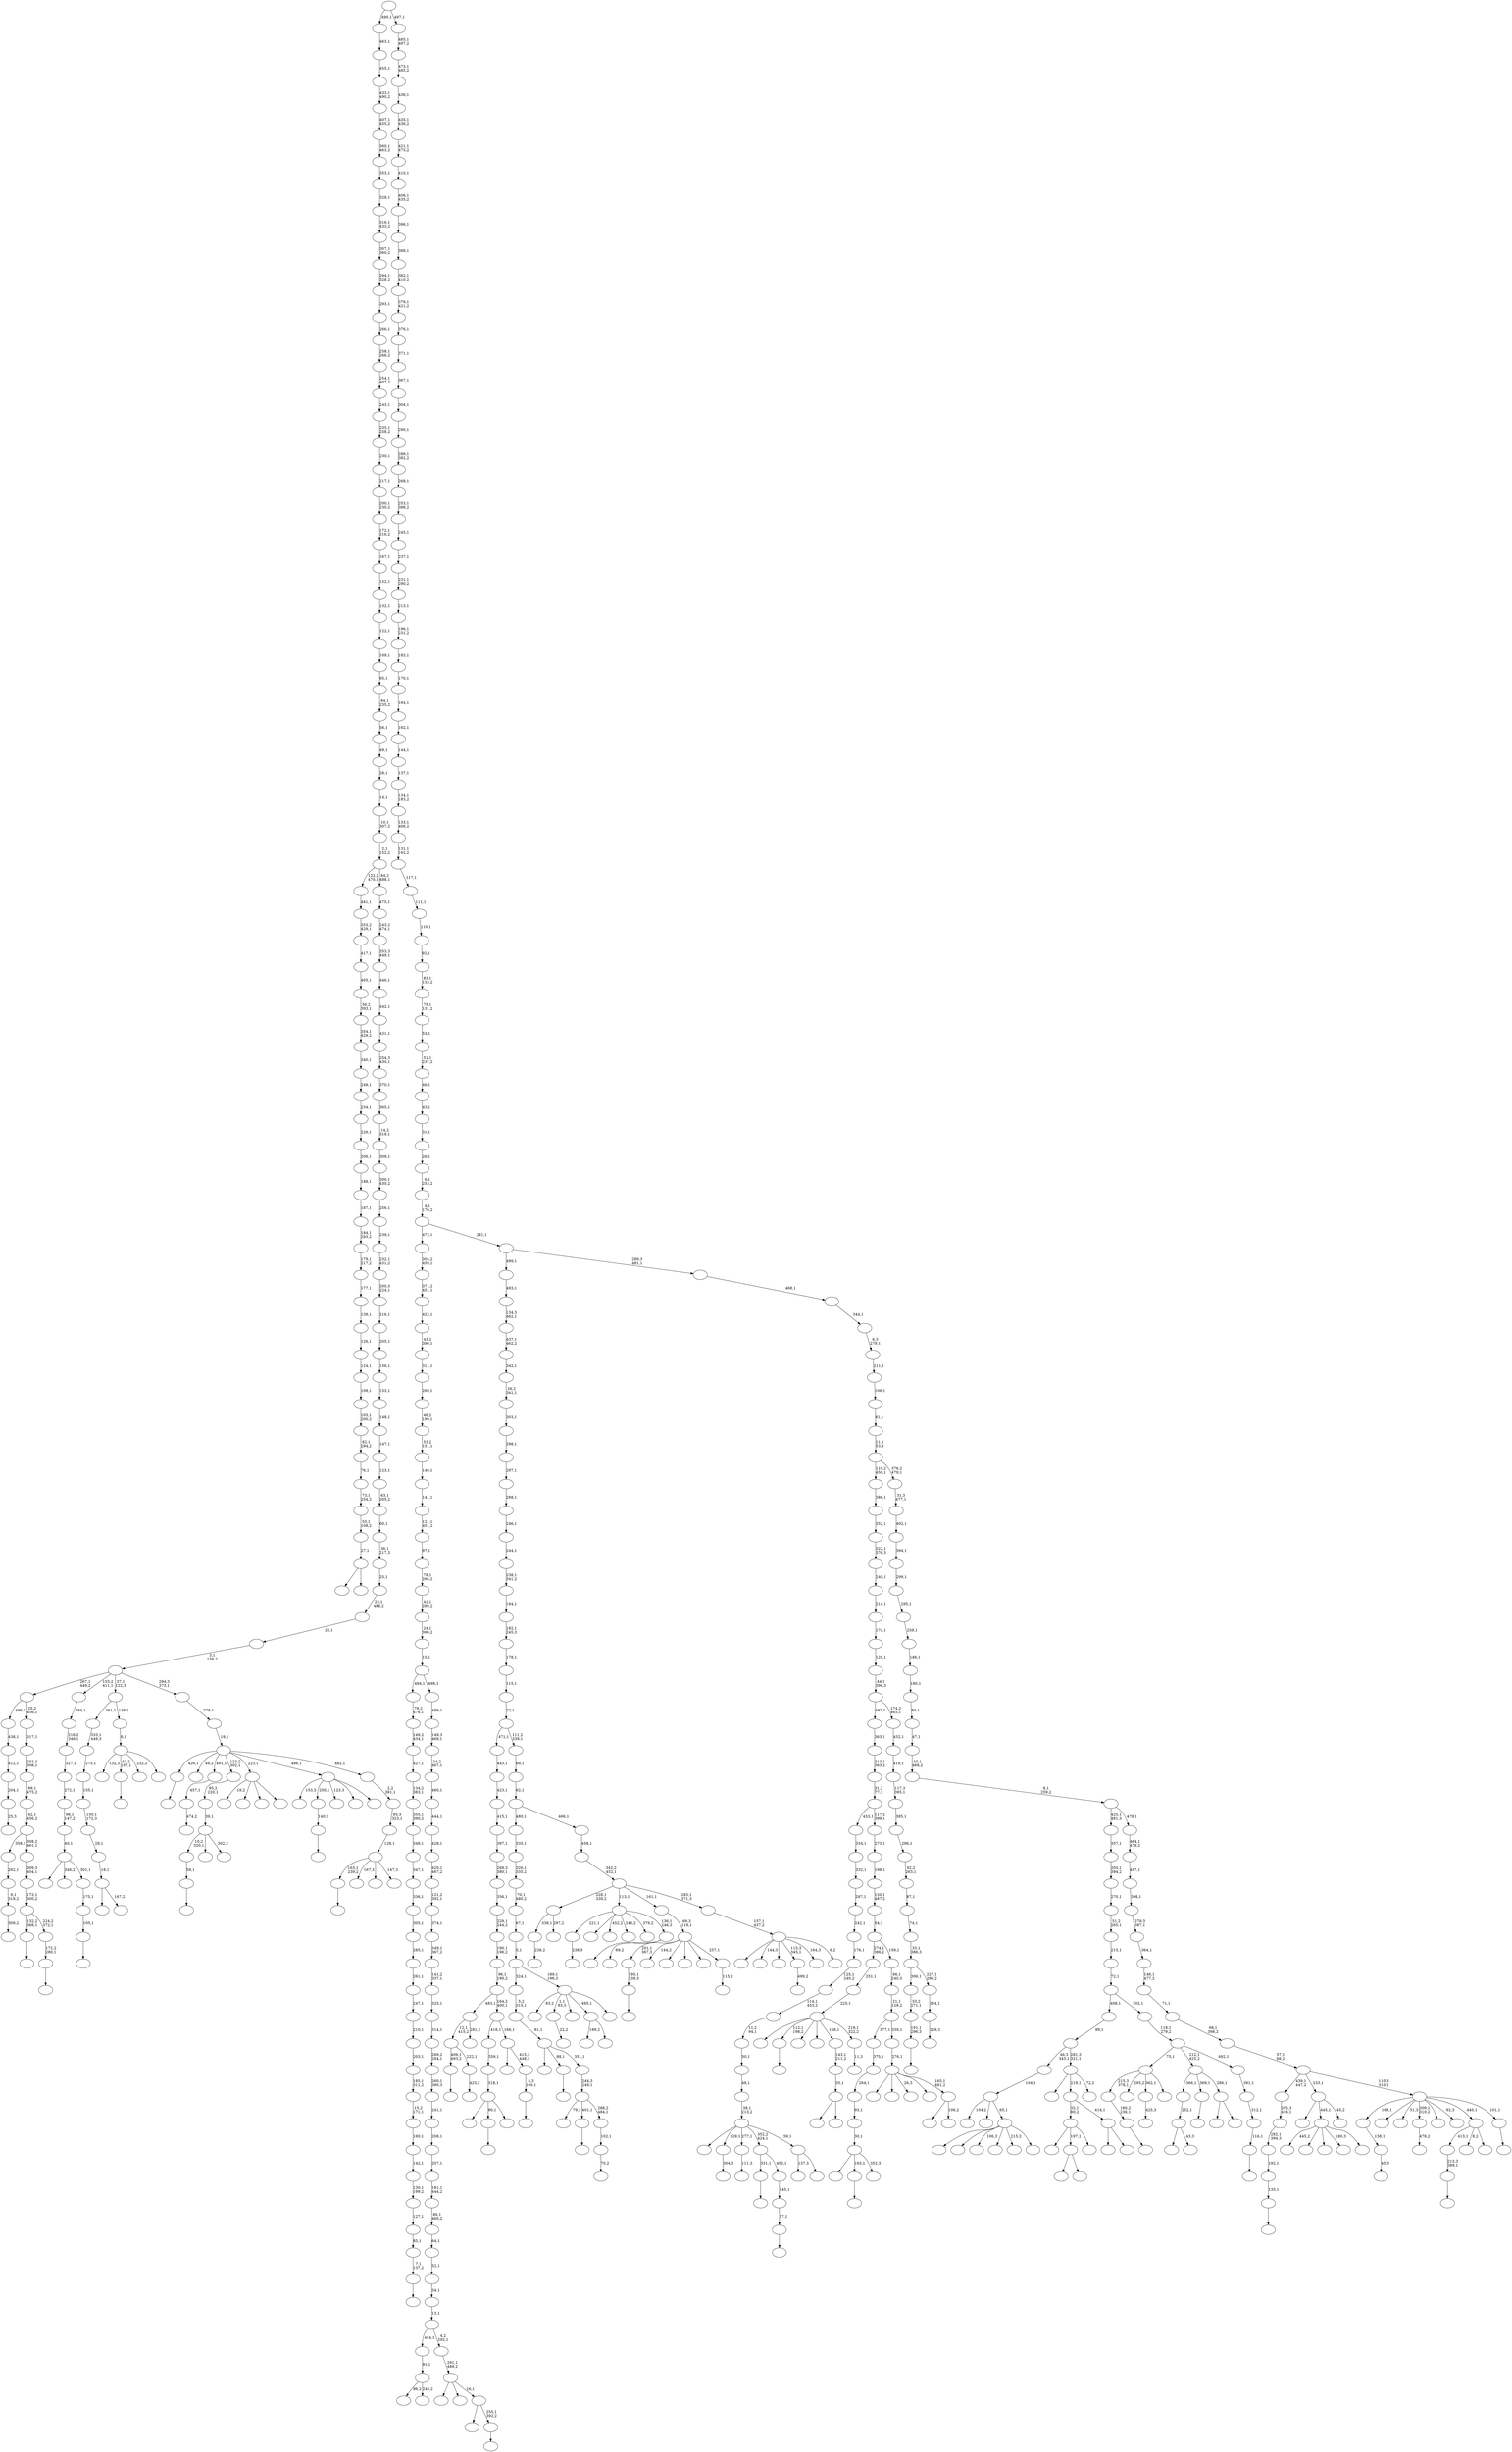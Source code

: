 digraph T {
	650 [label=""]
	649 [label=""]
	648 [label=""]
	647 [label=""]
	646 [label=""]
	645 [label=""]
	644 [label=""]
	643 [label=""]
	642 [label=""]
	641 [label=""]
	640 [label=""]
	639 [label=""]
	638 [label=""]
	637 [label=""]
	636 [label=""]
	635 [label=""]
	634 [label=""]
	633 [label=""]
	632 [label=""]
	631 [label=""]
	630 [label=""]
	629 [label=""]
	628 [label=""]
	627 [label=""]
	626 [label=""]
	625 [label=""]
	624 [label=""]
	623 [label=""]
	622 [label=""]
	621 [label=""]
	620 [label=""]
	619 [label=""]
	618 [label=""]
	617 [label=""]
	616 [label=""]
	615 [label=""]
	614 [label=""]
	613 [label=""]
	612 [label=""]
	611 [label=""]
	610 [label=""]
	609 [label=""]
	608 [label=""]
	607 [label=""]
	606 [label=""]
	605 [label=""]
	604 [label=""]
	603 [label=""]
	602 [label=""]
	601 [label=""]
	600 [label=""]
	599 [label=""]
	598 [label=""]
	597 [label=""]
	596 [label=""]
	595 [label=""]
	594 [label=""]
	593 [label=""]
	592 [label=""]
	591 [label=""]
	590 [label=""]
	589 [label=""]
	588 [label=""]
	587 [label=""]
	586 [label=""]
	585 [label=""]
	584 [label=""]
	583 [label=""]
	582 [label=""]
	581 [label=""]
	580 [label=""]
	579 [label=""]
	578 [label=""]
	577 [label=""]
	576 [label=""]
	575 [label=""]
	574 [label=""]
	573 [label=""]
	572 [label=""]
	571 [label=""]
	570 [label=""]
	569 [label=""]
	568 [label=""]
	567 [label=""]
	566 [label=""]
	565 [label=""]
	564 [label=""]
	563 [label=""]
	562 [label=""]
	561 [label=""]
	560 [label=""]
	559 [label=""]
	558 [label=""]
	557 [label=""]
	556 [label=""]
	555 [label=""]
	554 [label=""]
	553 [label=""]
	552 [label=""]
	551 [label=""]
	550 [label=""]
	549 [label=""]
	548 [label=""]
	547 [label=""]
	546 [label=""]
	545 [label=""]
	544 [label=""]
	543 [label=""]
	542 [label=""]
	541 [label=""]
	540 [label=""]
	539 [label=""]
	538 [label=""]
	537 [label=""]
	536 [label=""]
	535 [label=""]
	534 [label=""]
	533 [label=""]
	532 [label=""]
	531 [label=""]
	530 [label=""]
	529 [label=""]
	528 [label=""]
	527 [label=""]
	526 [label=""]
	525 [label=""]
	524 [label=""]
	523 [label=""]
	522 [label=""]
	521 [label=""]
	520 [label=""]
	519 [label=""]
	518 [label=""]
	517 [label=""]
	516 [label=""]
	515 [label=""]
	514 [label=""]
	513 [label=""]
	512 [label=""]
	511 [label=""]
	510 [label=""]
	509 [label=""]
	508 [label=""]
	507 [label=""]
	506 [label=""]
	505 [label=""]
	504 [label=""]
	503 [label=""]
	502 [label=""]
	501 [label=""]
	500 [label=""]
	499 [label=""]
	498 [label=""]
	497 [label=""]
	496 [label=""]
	495 [label=""]
	494 [label=""]
	493 [label=""]
	492 [label=""]
	491 [label=""]
	490 [label=""]
	489 [label=""]
	488 [label=""]
	487 [label=""]
	486 [label=""]
	485 [label=""]
	484 [label=""]
	483 [label=""]
	482 [label=""]
	481 [label=""]
	480 [label=""]
	479 [label=""]
	478 [label=""]
	477 [label=""]
	476 [label=""]
	475 [label=""]
	474 [label=""]
	473 [label=""]
	472 [label=""]
	471 [label=""]
	470 [label=""]
	469 [label=""]
	468 [label=""]
	467 [label=""]
	466 [label=""]
	465 [label=""]
	464 [label=""]
	463 [label=""]
	462 [label=""]
	461 [label=""]
	460 [label=""]
	459 [label=""]
	458 [label=""]
	457 [label=""]
	456 [label=""]
	455 [label=""]
	454 [label=""]
	453 [label=""]
	452 [label=""]
	451 [label=""]
	450 [label=""]
	449 [label=""]
	448 [label=""]
	447 [label=""]
	446 [label=""]
	445 [label=""]
	444 [label=""]
	443 [label=""]
	442 [label=""]
	441 [label=""]
	440 [label=""]
	439 [label=""]
	438 [label=""]
	437 [label=""]
	436 [label=""]
	435 [label=""]
	434 [label=""]
	433 [label=""]
	432 [label=""]
	431 [label=""]
	430 [label=""]
	429 [label=""]
	428 [label=""]
	427 [label=""]
	426 [label=""]
	425 [label=""]
	424 [label=""]
	423 [label=""]
	422 [label=""]
	421 [label=""]
	420 [label=""]
	419 [label=""]
	418 [label=""]
	417 [label=""]
	416 [label=""]
	415 [label=""]
	414 [label=""]
	413 [label=""]
	412 [label=""]
	411 [label=""]
	410 [label=""]
	409 [label=""]
	408 [label=""]
	407 [label=""]
	406 [label=""]
	405 [label=""]
	404 [label=""]
	403 [label=""]
	402 [label=""]
	401 [label=""]
	400 [label=""]
	399 [label=""]
	398 [label=""]
	397 [label=""]
	396 [label=""]
	395 [label=""]
	394 [label=""]
	393 [label=""]
	392 [label=""]
	391 [label=""]
	390 [label=""]
	389 [label=""]
	388 [label=""]
	387 [label=""]
	386 [label=""]
	385 [label=""]
	384 [label=""]
	383 [label=""]
	382 [label=""]
	381 [label=""]
	380 [label=""]
	379 [label=""]
	378 [label=""]
	377 [label=""]
	376 [label=""]
	375 [label=""]
	374 [label=""]
	373 [label=""]
	372 [label=""]
	371 [label=""]
	370 [label=""]
	369 [label=""]
	368 [label=""]
	367 [label=""]
	366 [label=""]
	365 [label=""]
	364 [label=""]
	363 [label=""]
	362 [label=""]
	361 [label=""]
	360 [label=""]
	359 [label=""]
	358 [label=""]
	357 [label=""]
	356 [label=""]
	355 [label=""]
	354 [label=""]
	353 [label=""]
	352 [label=""]
	351 [label=""]
	350 [label=""]
	349 [label=""]
	348 [label=""]
	347 [label=""]
	346 [label=""]
	345 [label=""]
	344 [label=""]
	343 [label=""]
	342 [label=""]
	341 [label=""]
	340 [label=""]
	339 [label=""]
	338 [label=""]
	337 [label=""]
	336 [label=""]
	335 [label=""]
	334 [label=""]
	333 [label=""]
	332 [label=""]
	331 [label=""]
	330 [label=""]
	329 [label=""]
	328 [label=""]
	327 [label=""]
	326 [label=""]
	325 [label=""]
	324 [label=""]
	323 [label=""]
	322 [label=""]
	321 [label=""]
	320 [label=""]
	319 [label=""]
	318 [label=""]
	317 [label=""]
	316 [label=""]
	315 [label=""]
	314 [label=""]
	313 [label=""]
	312 [label=""]
	311 [label=""]
	310 [label=""]
	309 [label=""]
	308 [label=""]
	307 [label=""]
	306 [label=""]
	305 [label=""]
	304 [label=""]
	303 [label=""]
	302 [label=""]
	301 [label=""]
	300 [label=""]
	299 [label=""]
	298 [label=""]
	297 [label=""]
	296 [label=""]
	295 [label=""]
	294 [label=""]
	293 [label=""]
	292 [label=""]
	291 [label=""]
	290 [label=""]
	289 [label=""]
	288 [label=""]
	287 [label=""]
	286 [label=""]
	285 [label=""]
	284 [label=""]
	283 [label=""]
	282 [label=""]
	281 [label=""]
	280 [label=""]
	279 [label=""]
	278 [label=""]
	277 [label=""]
	276 [label=""]
	275 [label=""]
	274 [label=""]
	273 [label=""]
	272 [label=""]
	271 [label=""]
	270 [label=""]
	269 [label=""]
	268 [label=""]
	267 [label=""]
	266 [label=""]
	265 [label=""]
	264 [label=""]
	263 [label=""]
	262 [label=""]
	261 [label=""]
	260 [label=""]
	259 [label=""]
	258 [label=""]
	257 [label=""]
	256 [label=""]
	255 [label=""]
	254 [label=""]
	253 [label=""]
	252 [label=""]
	251 [label=""]
	250 [label=""]
	249 [label=""]
	248 [label=""]
	247 [label=""]
	246 [label=""]
	245 [label=""]
	244 [label=""]
	243 [label=""]
	242 [label=""]
	241 [label=""]
	240 [label=""]
	239 [label=""]
	238 [label=""]
	237 [label=""]
	236 [label=""]
	235 [label=""]
	234 [label=""]
	233 [label=""]
	232 [label=""]
	231 [label=""]
	230 [label=""]
	229 [label=""]
	228 [label=""]
	227 [label=""]
	226 [label=""]
	225 [label=""]
	224 [label=""]
	223 [label=""]
	222 [label=""]
	221 [label=""]
	220 [label=""]
	219 [label=""]
	218 [label=""]
	217 [label=""]
	216 [label=""]
	215 [label=""]
	214 [label=""]
	213 [label=""]
	212 [label=""]
	211 [label=""]
	210 [label=""]
	209 [label=""]
	208 [label=""]
	207 [label=""]
	206 [label=""]
	205 [label=""]
	204 [label=""]
	203 [label=""]
	202 [label=""]
	201 [label=""]
	200 [label=""]
	199 [label=""]
	198 [label=""]
	197 [label=""]
	196 [label=""]
	195 [label=""]
	194 [label=""]
	193 [label=""]
	192 [label=""]
	191 [label=""]
	190 [label=""]
	189 [label=""]
	188 [label=""]
	187 [label=""]
	186 [label=""]
	185 [label=""]
	184 [label=""]
	183 [label=""]
	182 [label=""]
	181 [label=""]
	180 [label=""]
	179 [label=""]
	178 [label=""]
	177 [label=""]
	176 [label=""]
	175 [label=""]
	174 [label=""]
	173 [label=""]
	172 [label=""]
	171 [label=""]
	170 [label=""]
	169 [label=""]
	168 [label=""]
	167 [label=""]
	166 [label=""]
	165 [label=""]
	164 [label=""]
	163 [label=""]
	162 [label=""]
	161 [label=""]
	160 [label=""]
	159 [label=""]
	158 [label=""]
	157 [label=""]
	156 [label=""]
	155 [label=""]
	154 [label=""]
	153 [label=""]
	152 [label=""]
	151 [label=""]
	150 [label=""]
	149 [label=""]
	148 [label=""]
	147 [label=""]
	146 [label=""]
	145 [label=""]
	144 [label=""]
	143 [label=""]
	142 [label=""]
	141 [label=""]
	140 [label=""]
	139 [label=""]
	138 [label=""]
	137 [label=""]
	136 [label=""]
	135 [label=""]
	134 [label=""]
	133 [label=""]
	132 [label=""]
	131 [label=""]
	130 [label=""]
	129 [label=""]
	128 [label=""]
	127 [label=""]
	126 [label=""]
	125 [label=""]
	124 [label=""]
	123 [label=""]
	122 [label=""]
	121 [label=""]
	120 [label=""]
	119 [label=""]
	118 [label=""]
	117 [label=""]
	116 [label=""]
	115 [label=""]
	114 [label=""]
	113 [label=""]
	112 [label=""]
	111 [label=""]
	110 [label=""]
	109 [label=""]
	108 [label=""]
	107 [label=""]
	106 [label=""]
	105 [label=""]
	104 [label=""]
	103 [label=""]
	102 [label=""]
	101 [label=""]
	100 [label=""]
	99 [label=""]
	98 [label=""]
	97 [label=""]
	96 [label=""]
	95 [label=""]
	94 [label=""]
	93 [label=""]
	92 [label=""]
	91 [label=""]
	90 [label=""]
	89 [label=""]
	88 [label=""]
	87 [label=""]
	86 [label=""]
	85 [label=""]
	84 [label=""]
	83 [label=""]
	82 [label=""]
	81 [label=""]
	80 [label=""]
	79 [label=""]
	78 [label=""]
	77 [label=""]
	76 [label=""]
	75 [label=""]
	74 [label=""]
	73 [label=""]
	72 [label=""]
	71 [label=""]
	70 [label=""]
	69 [label=""]
	68 [label=""]
	67 [label=""]
	66 [label=""]
	65 [label=""]
	64 [label=""]
	63 [label=""]
	62 [label=""]
	61 [label=""]
	60 [label=""]
	59 [label=""]
	58 [label=""]
	57 [label=""]
	56 [label=""]
	55 [label=""]
	54 [label=""]
	53 [label=""]
	52 [label=""]
	51 [label=""]
	50 [label=""]
	49 [label=""]
	48 [label=""]
	47 [label=""]
	46 [label=""]
	45 [label=""]
	44 [label=""]
	43 [label=""]
	42 [label=""]
	41 [label=""]
	40 [label=""]
	39 [label=""]
	38 [label=""]
	37 [label=""]
	36 [label=""]
	35 [label=""]
	34 [label=""]
	33 [label=""]
	32 [label=""]
	31 [label=""]
	30 [label=""]
	29 [label=""]
	28 [label=""]
	27 [label=""]
	26 [label=""]
	25 [label=""]
	24 [label=""]
	23 [label=""]
	22 [label=""]
	21 [label=""]
	20 [label=""]
	19 [label=""]
	18 [label=""]
	17 [label=""]
	16 [label=""]
	15 [label=""]
	14 [label=""]
	13 [label=""]
	12 [label=""]
	11 [label=""]
	10 [label=""]
	9 [label=""]
	8 [label=""]
	7 [label=""]
	6 [label=""]
	5 [label=""]
	4 [label=""]
	3 [label=""]
	2 [label=""]
	1 [label=""]
	0 [label=""]
	646 -> 647 [label=""]
	644 -> 645 [label=""]
	643 -> 644 [label="213,3\n389,1"]
	641 -> 642 [label=""]
	637 -> 638 [label="238,3"]
	630 -> 631 [label="423,2"]
	629 -> 646 [label="409,1\n493,2"]
	629 -> 630 [label="222,1"]
	626 -> 627 [label="238,2"]
	619 -> 620 [label=""]
	618 -> 619 [label="191,1\n296,3"]
	617 -> 618 [label="33,2\n271,1"]
	614 -> 615 [label="22,2"]
	608 -> 621 [label="86,2"]
	608 -> 609 [label="245,2"]
	607 -> 608 [label="91,1"]
	599 -> 600 [label=""]
	595 -> 596 [label=""]
	594 -> 595 [label="58,1"]
	592 -> 593 [label="25,3"]
	591 -> 592 [label="204,1"]
	590 -> 591 [label="412,1"]
	589 -> 590 [label="438,1"]
	587 -> 588 [label=""]
	585 -> 605 [label=""]
	585 -> 587 [label="193,1"]
	585 -> 586 [label="352,3"]
	584 -> 585 [label="30,1"]
	583 -> 584 [label="93,1"]
	582 -> 583 [label="264,1"]
	581 -> 582 [label="375,1"]
	575 -> 576 [label="309,2"]
	574 -> 575 [label="9,1\n319,2"]
	573 -> 574 [label="262,1"]
	571 -> 572 [label=""]
	568 -> 569 [label=""]
	567 -> 568 [label="7,1\n137,2"]
	566 -> 567 [label="85,1"]
	565 -> 566 [label="127,1"]
	564 -> 565 [label="130,1\n199,2"]
	563 -> 564 [label="142,1"]
	562 -> 563 [label="160,1"]
	561 -> 562 [label="15,2\n171,1"]
	560 -> 561 [label="185,1\n311,2"]
	559 -> 560 [label="203,1"]
	558 -> 559 [label="210,1"]
	557 -> 558 [label="247,1"]
	556 -> 557 [label="261,1"]
	555 -> 556 [label="285,1"]
	554 -> 555 [label="305,1"]
	553 -> 554 [label="336,1"]
	552 -> 553 [label="347,1"]
	551 -> 552 [label="348,1"]
	550 -> 551 [label="355,1\n390,2"]
	549 -> 550 [label="134,2\n383,1"]
	548 -> 549 [label="427,1"]
	547 -> 548 [label="149,2\n434,1"]
	546 -> 547 [label="79,2\n476,1"]
	544 -> 632 [label="189,2"]
	544 -> 545 [label=""]
	541 -> 542 [label=""]
	539 -> 603 [label=""]
	539 -> 540 [label="43,3"]
	538 -> 539 [label="252,1"]
	534 -> 535 [label="45,3"]
	533 -> 534 [label="158,1"]
	531 -> 606 [label=""]
	531 -> 532 [label=""]
	530 -> 531 [label="27,1"]
	529 -> 530 [label="55,1\n108,2"]
	528 -> 529 [label="73,1\n254,2"]
	527 -> 528 [label="76,1"]
	526 -> 527 [label="82,1\n294,2"]
	525 -> 526 [label="103,1\n200,2"]
	524 -> 525 [label="108,1"]
	523 -> 524 [label="124,1"]
	522 -> 523 [label="126,1"]
	521 -> 522 [label="139,1"]
	520 -> 521 [label="177,1"]
	519 -> 520 [label="179,1\n217,2"]
	518 -> 519 [label="184,1\n293,2"]
	517 -> 518 [label="187,1"]
	516 -> 517 [label="188,1"]
	515 -> 516 [label="206,1"]
	514 -> 515 [label="226,1"]
	513 -> 514 [label="234,1"]
	512 -> 513 [label="248,1"]
	511 -> 512 [label="340,1"]
	510 -> 511 [label="354,1\n429,2"]
	509 -> 510 [label="56,2\n393,1"]
	508 -> 509 [label="405,1"]
	507 -> 508 [label="417,1"]
	506 -> 507 [label="353,2\n429,1"]
	505 -> 506 [label="441,1"]
	503 -> 504 [label=""]
	500 -> 501 [label=""]
	499 -> 500 [label="172,2\n280,1"]
	498 -> 541 [label="132,2\n368,1"]
	498 -> 499 [label="224,2\n372,1"]
	497 -> 498 [label="173,1\n300,2"]
	496 -> 497 [label="309,3\n404,1"]
	495 -> 573 [label="358,1"]
	495 -> 496 [label="308,2\n461,1"]
	494 -> 495 [label="42,1\n456,2"]
	493 -> 494 [label="99,1\n475,2"]
	492 -> 493 [label="293,3\n308,1"]
	491 -> 492 [label="317,1"]
	490 -> 589 [label="496,1"]
	490 -> 491 [label="25,2\n456,1"]
	488 -> 489 [label=""]
	486 -> 626 [label="338,1"]
	486 -> 487 [label="297,2"]
	483 -> 484 [label="70,2"]
	482 -> 483 [label="102,1"]
	481 -> 536 [label="79,3"]
	481 -> 488 [label="401,1"]
	481 -> 482 [label="288,2\n484,1"]
	480 -> 481 [label="244,3\n249,1"]
	479 -> 640 [label=""]
	479 -> 571 [label="88,1"]
	479 -> 480 [label="351,1"]
	478 -> 479 [label="81,1"]
	477 -> 478 [label="5,2\n315,1"]
	475 -> 476 [label=""]
	471 -> 472 [label=""]
	469 -> 470 [label="499,2"]
	460 -> 461 [label=""]
	459 -> 460 [label="195,1\n339,3"]
	457 -> 458 [label="478,2"]
	454 -> 455 [label="474,2"]
	453 -> 454 [label="457,1"]
	450 -> 451 [label=""]
	449 -> 450 [label="180,2\n236,1"]
	447 -> 448 [label=""]
	446 -> 447 [label="135,1"]
	445 -> 446 [label="192,1"]
	444 -> 445 [label="282,1\n394,3"]
	443 -> 444 [label="295,3\n416,1"]
	441 -> 442 [label="304,3"]
	439 -> 594 [label="10,2\n320,1"]
	439 -> 485 [label=""]
	439 -> 440 [label="302,2"]
	438 -> 439 [label="39,1"]
	437 -> 438 [label="95,2\n220,1"]
	435 -> 436 [label="111,3"]
	428 -> 623 [label=""]
	428 -> 429 [label=""]
	426 -> 427 [label=""]
	422 -> 423 [label=""]
	421 -> 422 [label="140,1"]
	419 -> 420 [label=""]
	418 -> 419 [label="17,1"]
	417 -> 418 [label="145,1"]
	416 -> 599 [label="331,1"]
	416 -> 417 [label="403,1"]
	414 -> 415 [label=""]
	411 -> 636 [label="445,2"]
	411 -> 634 [label=""]
	411 -> 633 [label=""]
	411 -> 577 [label="180,3"]
	411 -> 412 [label=""]
	409 -> 410 [label="425,3"]
	407 -> 408 [label=""]
	406 -> 434 [label=""]
	406 -> 407 [label="255,1\n392,2"]
	405 -> 466 [label=""]
	405 -> 413 [label=""]
	405 -> 406 [label="16,1"]
	404 -> 405 [label="291,1\n489,2"]
	403 -> 607 [label="454,1"]
	403 -> 404 [label="4,2\n292,1"]
	402 -> 403 [label="13,1"]
	401 -> 402 [label="34,1"]
	400 -> 401 [label="52,1"]
	399 -> 400 [label="64,1"]
	398 -> 399 [label="86,1\n460,2"]
	397 -> 398 [label="181,1\n444,2"]
	396 -> 397 [label="207,1"]
	395 -> 396 [label="208,1"]
	394 -> 395 [label="241,1"]
	393 -> 394 [label="260,1\n390,3"]
	392 -> 393 [label="269,2\n284,1"]
	391 -> 392 [label="314,1"]
	390 -> 391 [label="325,1"]
	389 -> 390 [label="141,2\n337,1"]
	388 -> 389 [label="349,1\n367,2"]
	387 -> 388 [label="374,1"]
	386 -> 387 [label="121,2\n392,1"]
	385 -> 386 [label="420,1\n467,2"]
	384 -> 385 [label="428,1"]
	383 -> 384 [label="444,1"]
	382 -> 383 [label="460,1"]
	381 -> 382 [label="24,2\n467,1"]
	380 -> 381 [label="149,3\n469,1"]
	379 -> 380 [label="489,1"]
	378 -> 546 [label="494,1"]
	378 -> 379 [label="498,1"]
	377 -> 378 [label="15,1"]
	376 -> 377 [label="24,1\n396,2"]
	375 -> 376 [label="41,1\n289,2"]
	374 -> 375 [label="78,1\n268,2"]
	373 -> 374 [label="97,1"]
	372 -> 373 [label="121,1\n451,2"]
	371 -> 372 [label="141,1"]
	370 -> 371 [label="149,1"]
	369 -> 370 [label="53,2\n151,1"]
	368 -> 369 [label="46,2\n199,1"]
	367 -> 368 [label="269,1"]
	366 -> 367 [label="311,1"]
	365 -> 366 [label="43,2\n390,1"]
	364 -> 365 [label="422,1"]
	363 -> 364 [label="371,2\n451,1"]
	362 -> 363 [label="304,2\n459,1"]
	355 -> 432 [label=""]
	355 -> 356 [label="167,2"]
	354 -> 355 [label="18,1"]
	353 -> 354 [label="29,1"]
	352 -> 353 [label="150,1\n172,3"]
	351 -> 352 [label="155,1"]
	350 -> 351 [label="275,1"]
	349 -> 350 [label="333,1\n449,3"]
	346 -> 613 [label=""]
	346 -> 610 [label=""]
	346 -> 467 [label="106,3"]
	346 -> 431 [label=""]
	346 -> 357 [label="215,2"]
	346 -> 347 [label=""]
	345 -> 612 [label="104,2"]
	345 -> 359 [label=""]
	345 -> 346 [label="65,1"]
	344 -> 345 [label="104,1"]
	338 -> 449 [label="215,3\n378,1"]
	338 -> 430 [label="295,2"]
	338 -> 409 [label="362,1"]
	338 -> 339 [label=""]
	334 -> 629 [label="12,1\n415,2"]
	334 -> 335 [label="281,2"]
	332 -> 616 [label="19,2"]
	332 -> 580 [label=""]
	332 -> 360 [label=""]
	332 -> 333 [label=""]
	330 -> 331 [label=""]
	329 -> 330 [label="105,1"]
	328 -> 329 [label="175,1"]
	327 -> 602 [label=""]
	327 -> 358 [label="346,2"]
	327 -> 328 [label="301,1"]
	326 -> 327 [label="40,1"]
	325 -> 326 [label="98,1\n147,2"]
	324 -> 325 [label="272,1"]
	323 -> 324 [label="327,1"]
	322 -> 323 [label="216,2\n346,1"]
	321 -> 322 [label="384,1"]
	317 -> 649 [label=""]
	317 -> 414 [label="90,1"]
	317 -> 318 [label=""]
	316 -> 317 [label="318,1"]
	315 -> 316 [label="359,1"]
	313 -> 625 [label=""]
	313 -> 314 [label=""]
	312 -> 538 [label="366,1"]
	312 -> 503 [label="369,1"]
	312 -> 313 [label="286,1"]
	310 -> 320 [label="137,3"]
	310 -> 311 [label=""]
	309 -> 597 [label=""]
	309 -> 441 [label="329,1"]
	309 -> 435 [label="277,1"]
	309 -> 416 [label="352,2\n424,1"]
	309 -> 310 [label="59,1"]
	308 -> 309 [label="38,1\n213,2"]
	307 -> 308 [label="48,1"]
	306 -> 307 [label="50,1"]
	305 -> 306 [label="11,2\n94,1"]
	304 -> 305 [label="114,1\n453,2"]
	303 -> 304 [label="125,1\n240,2"]
	302 -> 303 [label="176,1"]
	301 -> 302 [label="242,1"]
	300 -> 301 [label="287,1"]
	299 -> 300 [label="332,1"]
	298 -> 299 [label="334,1"]
	296 -> 474 [label=""]
	296 -> 428 [label="197,1"]
	296 -> 297 [label=""]
	294 -> 643 [label="413,1"]
	294 -> 570 [label="8,2"]
	294 -> 295 [label=""]
	290 -> 648 [label=""]
	290 -> 291 [label=""]
	289 -> 290 [label="35,1"]
	288 -> 289 [label="143,1\n211,2"]
	286 -> 639 [label=""]
	286 -> 287 [label=""]
	285 -> 296 [label="32,1\n80,2"]
	285 -> 286 [label="414,1"]
	283 -> 598 [label="153,3"]
	283 -> 421 [label="250,1"]
	283 -> 343 [label="123,3"]
	283 -> 292 [label=""]
	283 -> 284 [label=""]
	281 -> 650 [label=""]
	281 -> 285 [label="219,1"]
	281 -> 282 [label="72,2"]
	280 -> 344 [label="46,3\n343,1"]
	280 -> 281 [label="281,3\n321,1"]
	279 -> 280 [label="89,1"]
	277 -> 278 [label=""]
	276 -> 277 [label="116,1"]
	275 -> 276 [label="312,1"]
	274 -> 275 [label="391,1"]
	273 -> 338 [label="75,1"]
	273 -> 312 [label="212,1\n425,2"]
	273 -> 274 [label="492,1"]
	272 -> 273 [label="118,1\n279,2"]
	271 -> 279 [label="408,1"]
	271 -> 272 [label="202,1"]
	270 -> 271 [label="72,1"]
	269 -> 270 [label="215,1"]
	268 -> 269 [label="51,2\n265,1"]
	267 -> 268 [label="270,1"]
	266 -> 267 [label="350,1\n394,2"]
	265 -> 266 [label="357,1"]
	263 -> 628 [label="132,3"]
	263 -> 475 [label="63,2\n107,1"]
	263 -> 463 [label="232,2"]
	263 -> 264 [label=""]
	262 -> 263 [label="0,1"]
	261 -> 349 [label="361,1"]
	261 -> 262 [label="138,1"]
	259 -> 624 [label="83,2"]
	259 -> 614 [label="1,1\n83,3"]
	259 -> 579 [label=""]
	259 -> 544 [label="495,1"]
	259 -> 260 [label=""]
	258 -> 477 [label="324,1"]
	258 -> 259 [label="189,1\n196,3"]
	257 -> 258 [label="5,1"]
	256 -> 257 [label="67,1"]
	255 -> 256 [label="70,1\n480,2"]
	254 -> 255 [label="326,1\n335,2"]
	253 -> 254 [label="335,1"]
	250 -> 251 [label="11,3"]
	249 -> 537 [label=""]
	249 -> 471 [label="112,1\n198,2"]
	249 -> 341 [label=""]
	249 -> 340 [label=""]
	249 -> 288 [label="168,1"]
	249 -> 250 [label="218,1\n322,2"]
	248 -> 249 [label="225,1"]
	247 -> 248 [label="251,1"]
	245 -> 622 [label=""]
	245 -> 246 [label="106,2"]
	244 -> 604 [label=""]
	244 -> 473 [label=""]
	244 -> 433 [label="26,3"]
	244 -> 252 [label=""]
	244 -> 245 [label="165,1\n481,2"]
	243 -> 244 [label="276,1"]
	242 -> 581 [label="377,1"]
	242 -> 243 [label="330,1"]
	241 -> 242 [label="21,1\n129,2"]
	240 -> 241 [label="66,1\n240,3"]
	239 -> 247 [label="274,1\n386,2"]
	239 -> 240 [label="159,1"]
	238 -> 239 [label="54,1"]
	237 -> 238 [label="120,1\n487,2"]
	236 -> 237 [label="198,1"]
	235 -> 236 [label="273,1"]
	234 -> 298 [label="453,1"]
	234 -> 235 [label="117,2\n399,1"]
	233 -> 234 [label="31,2\n77,1"]
	232 -> 233 [label="313,1\n363,2"]
	231 -> 232 [label="363,1"]
	229 -> 230 [label="129,3"]
	228 -> 229 [label="154,1"]
	227 -> 617 [label="306,1"]
	227 -> 228 [label="227,1\n296,2"]
	226 -> 227 [label="33,1\n386,3"]
	225 -> 226 [label="74,1"]
	224 -> 225 [label="87,1"]
	223 -> 224 [label="92,2\n263,1"]
	222 -> 223 [label="296,1"]
	221 -> 222 [label="385,1"]
	220 -> 221 [label="117,3\n395,1"]
	219 -> 220 [label="419,1"]
	218 -> 219 [label="432,1"]
	217 -> 231 [label="487,1"]
	217 -> 218 [label="174,2\n465,1"]
	216 -> 217 [label="44,1\n396,3"]
	215 -> 216 [label="129,1"]
	214 -> 215 [label="174,1"]
	213 -> 214 [label="214,1"]
	212 -> 213 [label="240,1"]
	211 -> 212 [label="322,1\n376,3"]
	210 -> 211 [label="352,1"]
	209 -> 210 [label="386,1"]
	207 -> 464 [label=""]
	207 -> 411 [label="445,1"]
	207 -> 208 [label="45,2"]
	205 -> 336 [label=""]
	205 -> 206 [label="69,2"]
	204 -> 637 [label="221,1"]
	204 -> 611 [label=""]
	204 -> 543 [label="452,2"]
	204 -> 456 [label="246,2"]
	204 -> 342 [label="379,2"]
	204 -> 205 [label="136,1\n246,3"]
	201 -> 202 [label=""]
	200 -> 201 [label="4,3\n100,1"]
	199 -> 635 [label=""]
	199 -> 200 [label="415,3\n448,1"]
	198 -> 315 [label="418,1"]
	198 -> 199 [label="166,1"]
	197 -> 334 [label="483,1"]
	197 -> 198 [label="164,2\n400,1"]
	196 -> 197 [label="96,1\n190,2"]
	195 -> 196 [label="190,1\n196,2"]
	194 -> 195 [label="229,1\n244,2"]
	193 -> 194 [label="356,1"]
	192 -> 193 [label="268,3\n380,1"]
	191 -> 192 [label="397,1"]
	190 -> 191 [label="415,1"]
	189 -> 190 [label="423,1"]
	188 -> 189 [label="443,1"]
	186 -> 187 [label="115,2"]
	185 -> 459 [label="201,1\n367,3"]
	185 -> 424 [label="144,2"]
	185 -> 319 [label=""]
	185 -> 293 [label=""]
	185 -> 203 [label=""]
	185 -> 186 [label="257,1"]
	184 -> 185 [label="69,3\n119,1"]
	182 -> 426 [label="163,1\n239,2"]
	182 -> 425 [label="167,3"]
	182 -> 348 [label=""]
	182 -> 183 [label="147,3"]
	181 -> 182 [label="128,1"]
	180 -> 181 [label="95,3\n323,1"]
	179 -> 180 [label="2,2\n381,1"]
	178 -> 641 [label="426,1"]
	178 -> 468 [label="49,2"]
	178 -> 453 [label="491,1"]
	178 -> 437 [label="123,2\n302,1"]
	178 -> 332 [label="223,1"]
	178 -> 283 [label="486,1"]
	178 -> 179 [label="482,1"]
	177 -> 178 [label="19,1"]
	176 -> 177 [label="278,1"]
	175 -> 490 [label="267,1\n449,2"]
	175 -> 321 [label="153,2\n411,1"]
	175 -> 261 [label="37,1\n122,3"]
	175 -> 176 [label="294,3\n373,1"]
	174 -> 175 [label="3,1\n156,2"]
	173 -> 174 [label="20,1"]
	172 -> 173 [label="23,1\n488,2"]
	171 -> 172 [label="25,1"]
	170 -> 171 [label="36,1\n217,3"]
	169 -> 170 [label="60,1"]
	168 -> 169 [label="63,1\n205,2"]
	167 -> 168 [label="123,1"]
	166 -> 167 [label="147,1"]
	165 -> 166 [label="148,1"]
	164 -> 165 [label="153,1"]
	163 -> 164 [label="156,1"]
	162 -> 163 [label="205,1"]
	161 -> 162 [label="216,1"]
	160 -> 161 [label="200,3\n224,1"]
	159 -> 160 [label="232,1\n431,2"]
	158 -> 159 [label="239,1"]
	157 -> 158 [label="256,1"]
	156 -> 157 [label="300,1\n430,2"]
	155 -> 156 [label="309,1"]
	154 -> 155 [label="14,2\n319,1"]
	153 -> 154 [label="365,1"]
	152 -> 153 [label="370,1"]
	151 -> 152 [label="254,3\n430,1"]
	150 -> 151 [label="431,1"]
	149 -> 150 [label="442,1"]
	148 -> 149 [label="446,1"]
	147 -> 148 [label="353,3\n449,1"]
	146 -> 147 [label="243,2\n474,1"]
	145 -> 146 [label="475,1"]
	144 -> 505 [label="122,2\n470,1"]
	144 -> 145 [label="84,2\n488,1"]
	143 -> 144 [label="2,1\n152,2"]
	142 -> 143 [label="10,1\n307,2"]
	141 -> 142 [label="14,1"]
	140 -> 141 [label="28,1"]
	139 -> 140 [label="49,1"]
	138 -> 139 [label="56,1"]
	137 -> 138 [label="84,1\n235,2"]
	136 -> 137 [label="95,1"]
	135 -> 136 [label="109,1"]
	134 -> 135 [label="122,1"]
	133 -> 134 [label="132,1"]
	132 -> 133 [label="152,1"]
	131 -> 132 [label="167,1"]
	130 -> 131 [label="172,1\n316,2"]
	129 -> 130 [label="200,1\n230,2"]
	128 -> 129 [label="217,1"]
	127 -> 128 [label="230,1"]
	126 -> 127 [label="235,1\n258,2"]
	125 -> 126 [label="243,1"]
	124 -> 125 [label="254,1\n407,2"]
	123 -> 124 [label="258,1\n266,2"]
	122 -> 123 [label="266,1"]
	121 -> 122 [label="293,1"]
	120 -> 121 [label="294,1\n328,2"]
	119 -> 120 [label="307,1\n360,2"]
	118 -> 119 [label="316,1\n433,2"]
	117 -> 118 [label="328,1"]
	116 -> 117 [label="353,1"]
	115 -> 116 [label="360,1\n463,2"]
	114 -> 115 [label="407,1\n455,2"]
	113 -> 114 [label="433,1\n490,2"]
	112 -> 113 [label="455,1"]
	111 -> 112 [label="463,1"]
	109 -> 601 [label=""]
	109 -> 578 [label="144,3"]
	109 -> 502 [label=""]
	109 -> 469 [label="115,3\n345,1"]
	109 -> 361 [label="164,3"]
	109 -> 110 [label="6,2"]
	108 -> 109 [label="157,1\n437,2"]
	107 -> 486 [label="228,1\n339,2"]
	107 -> 204 [label="113,1"]
	107 -> 184 [label="161,1"]
	107 -> 108 [label="283,1\n371,3"]
	106 -> 107 [label="342,2\n452,1"]
	105 -> 106 [label="458,1"]
	104 -> 253 [label="480,1"]
	104 -> 105 [label="466,1"]
	103 -> 104 [label="62,1"]
	102 -> 103 [label="69,1"]
	101 -> 188 [label="471,1"]
	101 -> 102 [label="111,2\n339,1"]
	100 -> 101 [label="22,1"]
	99 -> 100 [label="115,1"]
	98 -> 99 [label="178,1"]
	97 -> 98 [label="182,1\n245,3"]
	96 -> 97 [label="194,1"]
	95 -> 96 [label="238,1\n341,2"]
	94 -> 95 [label="244,1"]
	93 -> 94 [label="246,1"]
	92 -> 93 [label="288,1"]
	91 -> 92 [label="297,1"]
	90 -> 91 [label="298,1"]
	89 -> 90 [label="303,1"]
	88 -> 89 [label="26,2\n341,1"]
	87 -> 88 [label="342,1"]
	86 -> 87 [label="437,1\n462,2"]
	85 -> 86 [label="134,3\n462,1"]
	84 -> 85 [label="493,1"]
	82 -> 83 [label=""]
	81 -> 533 [label="169,1"]
	81 -> 465 [label=""]
	81 -> 462 [label="51,3"]
	81 -> 457 [label="209,1\n310,2"]
	81 -> 452 [label=""]
	81 -> 337 [label="92,3"]
	81 -> 294 [label="440,1"]
	81 -> 82 [label="101,1"]
	80 -> 443 [label="439,1\n447,2"]
	80 -> 207 [label="233,1"]
	80 -> 81 [label="110,3\n310,1"]
	79 -> 80 [label="57,1\n68,2"]
	78 -> 79 [label="68,1\n398,2"]
	77 -> 78 [label="71,1"]
	76 -> 77 [label="146,1\n477,2"]
	75 -> 76 [label="364,1"]
	74 -> 75 [label="279,3\n387,1"]
	73 -> 74 [label="398,1"]
	72 -> 73 [label="447,1"]
	71 -> 72 [label="464,1\n479,2"]
	70 -> 265 [label="425,1\n481,3"]
	70 -> 71 [label="478,1"]
	69 -> 70 [label="8,1\n259,2"]
	68 -> 69 [label="45,1\n468,2"]
	67 -> 68 [label="47,1"]
	66 -> 67 [label="80,1"]
	65 -> 66 [label="180,1"]
	64 -> 65 [label="186,1"]
	63 -> 64 [label="259,1"]
	62 -> 63 [label="295,1"]
	61 -> 62 [label="299,1"]
	60 -> 61 [label="394,1"]
	59 -> 60 [label="402,1"]
	58 -> 59 [label="31,3\n477,1"]
	57 -> 209 [label="110,2\n450,1"]
	57 -> 58 [label="376,2\n479,1"]
	56 -> 57 [label="11,1\n53,3"]
	55 -> 56 [label="61,1"]
	54 -> 55 [label="106,1"]
	53 -> 54 [label="211,1"]
	52 -> 53 [label="6,3\n279,1"]
	51 -> 52 [label="344,1"]
	50 -> 51 [label="468,1"]
	49 -> 84 [label="499,1"]
	49 -> 50 [label="289,3\n481,1"]
	48 -> 362 [label="472,1"]
	48 -> 49 [label="281,1"]
	47 -> 48 [label="4,1\n170,2"]
	46 -> 47 [label="6,1\n253,2"]
	45 -> 46 [label="26,1"]
	44 -> 45 [label="31,1"]
	43 -> 44 [label="43,1"]
	42 -> 43 [label="46,1"]
	41 -> 42 [label="51,1\n237,2"]
	40 -> 41 [label="53,1"]
	39 -> 40 [label="79,1\n131,2"]
	38 -> 39 [label="83,1\n133,2"]
	37 -> 38 [label="92,1"]
	36 -> 37 [label="110,1"]
	35 -> 36 [label="111,1"]
	34 -> 35 [label="117,1"]
	33 -> 34 [label="131,1\n162,2"]
	32 -> 33 [label="133,1\n406,2"]
	31 -> 32 [label="134,1\n183,2"]
	30 -> 31 [label="137,1"]
	29 -> 30 [label="144,1"]
	28 -> 29 [label="162,1"]
	27 -> 28 [label="164,1"]
	26 -> 27 [label="170,1"]
	25 -> 26 [label="183,1"]
	24 -> 25 [label="196,1\n231,2"]
	23 -> 24 [label="213,1"]
	22 -> 23 [label="231,1\n290,2"]
	21 -> 22 [label="237,1"]
	20 -> 21 [label="245,1"]
	19 -> 20 [label="253,1\n388,2"]
	18 -> 19 [label="268,1"]
	17 -> 18 [label="289,1\n382,2"]
	16 -> 17 [label="290,1"]
	15 -> 16 [label="304,1"]
	14 -> 15 [label="367,1"]
	13 -> 14 [label="371,1"]
	12 -> 13 [label="376,1"]
	11 -> 12 [label="379,1\n421,2"]
	10 -> 11 [label="382,1\n410,2"]
	9 -> 10 [label="388,1"]
	8 -> 9 [label="396,1"]
	7 -> 8 [label="406,1\n435,2"]
	6 -> 7 [label="410,1"]
	5 -> 6 [label="421,1\n473,2"]
	4 -> 5 [label="435,1\n436,2"]
	3 -> 4 [label="436,1"]
	2 -> 3 [label="473,1\n485,2"]
	1 -> 2 [label="485,1\n497,2"]
	0 -> 111 [label="490,1"]
	0 -> 1 [label="497,1"]
}
